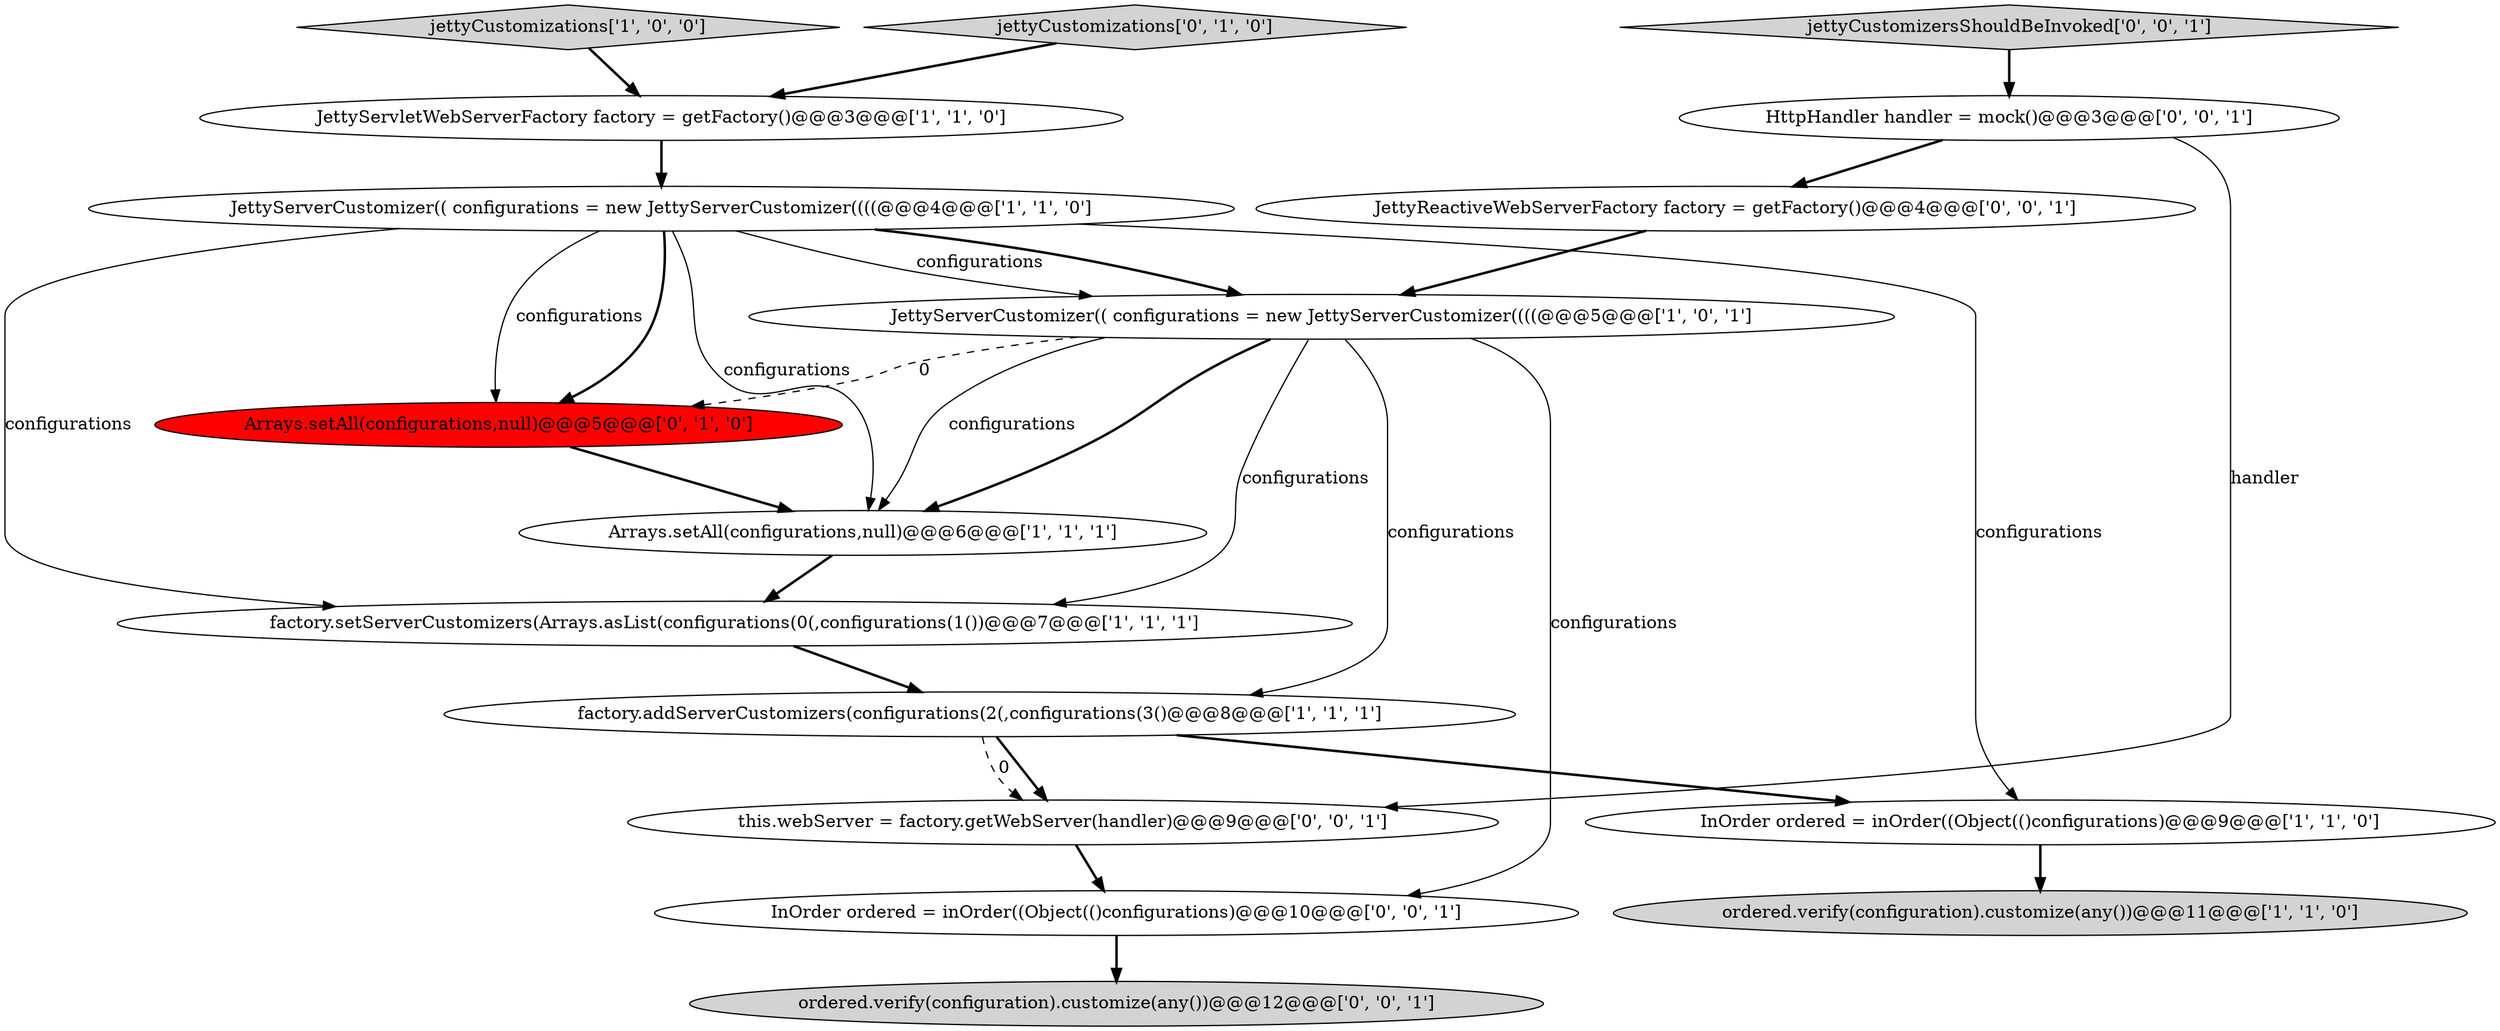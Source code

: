 digraph {
2 [style = filled, label = "jettyCustomizations['1', '0', '0']", fillcolor = lightgray, shape = diamond image = "AAA0AAABBB1BBB"];
14 [style = filled, label = "JettyReactiveWebServerFactory factory = getFactory()@@@4@@@['0', '0', '1']", fillcolor = white, shape = ellipse image = "AAA0AAABBB3BBB"];
16 [style = filled, label = "InOrder ordered = inOrder((Object(()configurations)@@@10@@@['0', '0', '1']", fillcolor = white, shape = ellipse image = "AAA0AAABBB3BBB"];
7 [style = filled, label = "ordered.verify(configuration).customize(any())@@@11@@@['1', '1', '0']", fillcolor = lightgray, shape = ellipse image = "AAA0AAABBB1BBB"];
3 [style = filled, label = "JettyServerCustomizer(( configurations = new JettyServerCustomizer((((@@@4@@@['1', '1', '0']", fillcolor = white, shape = ellipse image = "AAA0AAABBB1BBB"];
12 [style = filled, label = "this.webServer = factory.getWebServer(handler)@@@9@@@['0', '0', '1']", fillcolor = white, shape = ellipse image = "AAA0AAABBB3BBB"];
13 [style = filled, label = "HttpHandler handler = mock()@@@3@@@['0', '0', '1']", fillcolor = white, shape = ellipse image = "AAA0AAABBB3BBB"];
15 [style = filled, label = "jettyCustomizersShouldBeInvoked['0', '0', '1']", fillcolor = lightgray, shape = diamond image = "AAA0AAABBB3BBB"];
9 [style = filled, label = "Arrays.setAll(configurations,null)@@@5@@@['0', '1', '0']", fillcolor = red, shape = ellipse image = "AAA1AAABBB2BBB"];
6 [style = filled, label = "JettyServletWebServerFactory factory = getFactory()@@@3@@@['1', '1', '0']", fillcolor = white, shape = ellipse image = "AAA0AAABBB1BBB"];
0 [style = filled, label = "factory.setServerCustomizers(Arrays.asList(configurations(0(,configurations(1())@@@7@@@['1', '1', '1']", fillcolor = white, shape = ellipse image = "AAA0AAABBB1BBB"];
1 [style = filled, label = "JettyServerCustomizer(( configurations = new JettyServerCustomizer((((@@@5@@@['1', '0', '1']", fillcolor = white, shape = ellipse image = "AAA0AAABBB1BBB"];
4 [style = filled, label = "factory.addServerCustomizers(configurations(2(,configurations(3()@@@8@@@['1', '1', '1']", fillcolor = white, shape = ellipse image = "AAA0AAABBB1BBB"];
5 [style = filled, label = "Arrays.setAll(configurations,null)@@@6@@@['1', '1', '1']", fillcolor = white, shape = ellipse image = "AAA0AAABBB1BBB"];
8 [style = filled, label = "InOrder ordered = inOrder((Object(()configurations)@@@9@@@['1', '1', '0']", fillcolor = white, shape = ellipse image = "AAA0AAABBB1BBB"];
11 [style = filled, label = "ordered.verify(configuration).customize(any())@@@12@@@['0', '0', '1']", fillcolor = lightgray, shape = ellipse image = "AAA0AAABBB3BBB"];
10 [style = filled, label = "jettyCustomizations['0', '1', '0']", fillcolor = lightgray, shape = diamond image = "AAA0AAABBB2BBB"];
1->5 [style = bold, label=""];
6->3 [style = bold, label=""];
13->12 [style = solid, label="handler"];
3->9 [style = solid, label="configurations"];
15->13 [style = bold, label=""];
16->11 [style = bold, label=""];
3->1 [style = bold, label=""];
3->8 [style = solid, label="configurations"];
2->6 [style = bold, label=""];
3->5 [style = solid, label="configurations"];
1->9 [style = dashed, label="0"];
1->5 [style = solid, label="configurations"];
12->16 [style = bold, label=""];
10->6 [style = bold, label=""];
14->1 [style = bold, label=""];
8->7 [style = bold, label=""];
4->12 [style = dashed, label="0"];
3->9 [style = bold, label=""];
5->0 [style = bold, label=""];
3->1 [style = solid, label="configurations"];
0->4 [style = bold, label=""];
9->5 [style = bold, label=""];
4->12 [style = bold, label=""];
4->8 [style = bold, label=""];
1->4 [style = solid, label="configurations"];
3->0 [style = solid, label="configurations"];
13->14 [style = bold, label=""];
1->16 [style = solid, label="configurations"];
1->0 [style = solid, label="configurations"];
}
